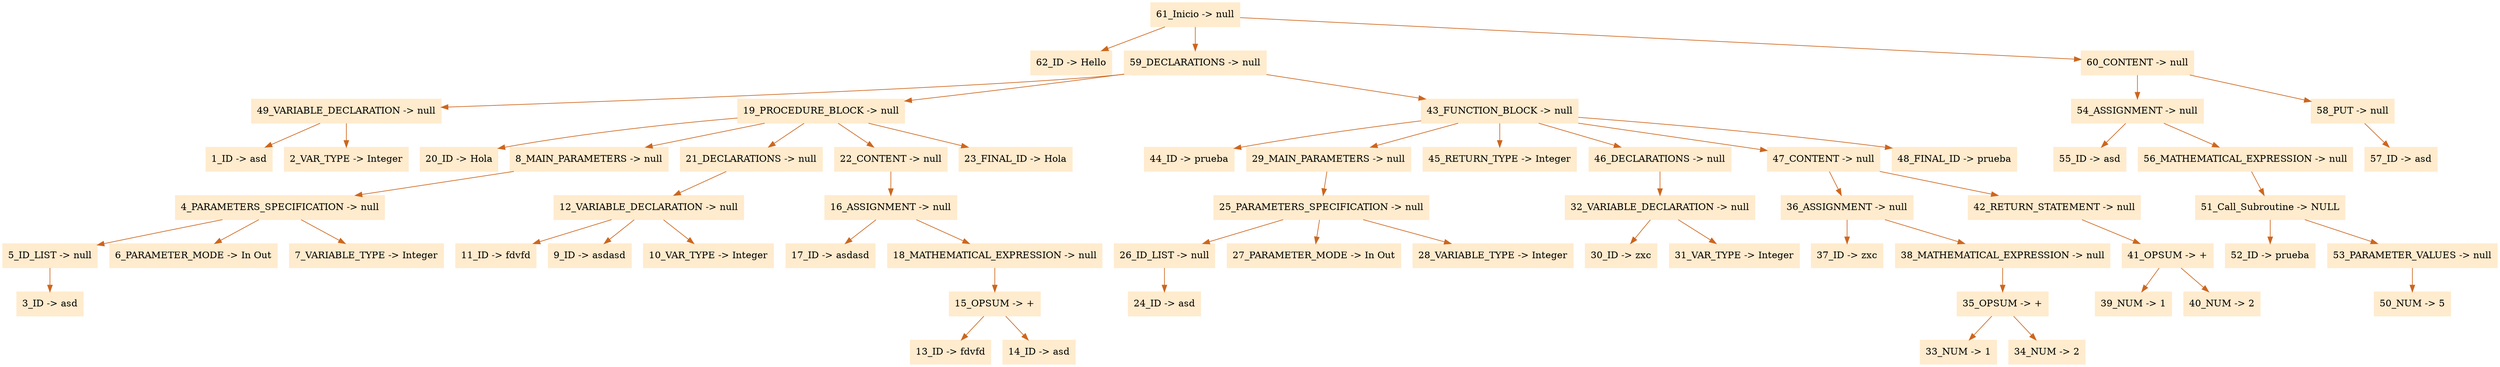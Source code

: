 digraph G {node[shape=box, style=filled, color=blanchedalmond]; edge[color=chocolate3];rankdir=UD 

"61_Inicio -> null"->"62_ID -> Hello"
"61_Inicio -> null"->"59_DECLARATIONS -> null"
"59_DECLARATIONS -> null"->"49_VARIABLE_DECLARATION -> null"
"49_VARIABLE_DECLARATION -> null"->"1_ID -> asd"
"49_VARIABLE_DECLARATION -> null"->"2_VAR_TYPE -> Integer"
"59_DECLARATIONS -> null"->"19_PROCEDURE_BLOCK -> null"
"19_PROCEDURE_BLOCK -> null"->"20_ID -> Hola"
"19_PROCEDURE_BLOCK -> null"->"8_MAIN_PARAMETERS -> null"
"8_MAIN_PARAMETERS -> null"->"4_PARAMETERS_SPECIFICATION -> null"
"4_PARAMETERS_SPECIFICATION -> null"->"5_ID_LIST -> null"
"5_ID_LIST -> null"->"3_ID -> asd"
"4_PARAMETERS_SPECIFICATION -> null"->"6_PARAMETER_MODE -> In Out"
"4_PARAMETERS_SPECIFICATION -> null"->"7_VARIABLE_TYPE -> Integer"
"19_PROCEDURE_BLOCK -> null"->"21_DECLARATIONS -> null"
"21_DECLARATIONS -> null"->"12_VARIABLE_DECLARATION -> null"
"12_VARIABLE_DECLARATION -> null"->"11_ID -> fdvfd"
"12_VARIABLE_DECLARATION -> null"->"9_ID -> asdasd"
"12_VARIABLE_DECLARATION -> null"->"10_VAR_TYPE -> Integer"
"19_PROCEDURE_BLOCK -> null"->"22_CONTENT -> null"
"22_CONTENT -> null"->"16_ASSIGNMENT -> null"
"16_ASSIGNMENT -> null"->"17_ID -> asdasd"
"16_ASSIGNMENT -> null"->"18_MATHEMATICAL_EXPRESSION -> null"
"18_MATHEMATICAL_EXPRESSION -> null"->"15_OPSUM -> +"
"15_OPSUM -> +"->"13_ID -> fdvfd"
"15_OPSUM -> +"->"14_ID -> asd"
"19_PROCEDURE_BLOCK -> null"->"23_FINAL_ID -> Hola"
"59_DECLARATIONS -> null"->"43_FUNCTION_BLOCK -> null"
"43_FUNCTION_BLOCK -> null"->"44_ID -> prueba"
"43_FUNCTION_BLOCK -> null"->"29_MAIN_PARAMETERS -> null"
"29_MAIN_PARAMETERS -> null"->"25_PARAMETERS_SPECIFICATION -> null"
"25_PARAMETERS_SPECIFICATION -> null"->"26_ID_LIST -> null"
"26_ID_LIST -> null"->"24_ID -> asd"
"25_PARAMETERS_SPECIFICATION -> null"->"27_PARAMETER_MODE -> In Out"
"25_PARAMETERS_SPECIFICATION -> null"->"28_VARIABLE_TYPE -> Integer"
"43_FUNCTION_BLOCK -> null"->"45_RETURN_TYPE -> Integer"
"43_FUNCTION_BLOCK -> null"->"46_DECLARATIONS -> null"
"46_DECLARATIONS -> null"->"32_VARIABLE_DECLARATION -> null"
"32_VARIABLE_DECLARATION -> null"->"30_ID -> zxc"
"32_VARIABLE_DECLARATION -> null"->"31_VAR_TYPE -> Integer"
"43_FUNCTION_BLOCK -> null"->"47_CONTENT -> null"
"47_CONTENT -> null"->"36_ASSIGNMENT -> null"
"36_ASSIGNMENT -> null"->"37_ID -> zxc"
"36_ASSIGNMENT -> null"->"38_MATHEMATICAL_EXPRESSION -> null"
"38_MATHEMATICAL_EXPRESSION -> null"->"35_OPSUM -> +"
"35_OPSUM -> +"->"33_NUM -> 1"
"35_OPSUM -> +"->"34_NUM -> 2"
"47_CONTENT -> null"->"42_RETURN_STATEMENT -> null"
"42_RETURN_STATEMENT -> null"->"41_OPSUM -> +"
"41_OPSUM -> +"->"39_NUM -> 1"
"41_OPSUM -> +"->"40_NUM -> 2"
"43_FUNCTION_BLOCK -> null"->"48_FINAL_ID -> prueba"
"61_Inicio -> null"->"60_CONTENT -> null"
"60_CONTENT -> null"->"54_ASSIGNMENT -> null"
"54_ASSIGNMENT -> null"->"55_ID -> asd"
"54_ASSIGNMENT -> null"->"56_MATHEMATICAL_EXPRESSION -> null"
"56_MATHEMATICAL_EXPRESSION -> null"->"51_Call_Subroutine -> NULL"
"51_Call_Subroutine -> NULL"->"52_ID -> prueba"
"51_Call_Subroutine -> NULL"->"53_PARAMETER_VALUES -> null"
"53_PARAMETER_VALUES -> null"->"50_NUM -> 5"
"60_CONTENT -> null"->"58_PUT -> null"
"58_PUT -> null"->"57_ID -> asd"


}
